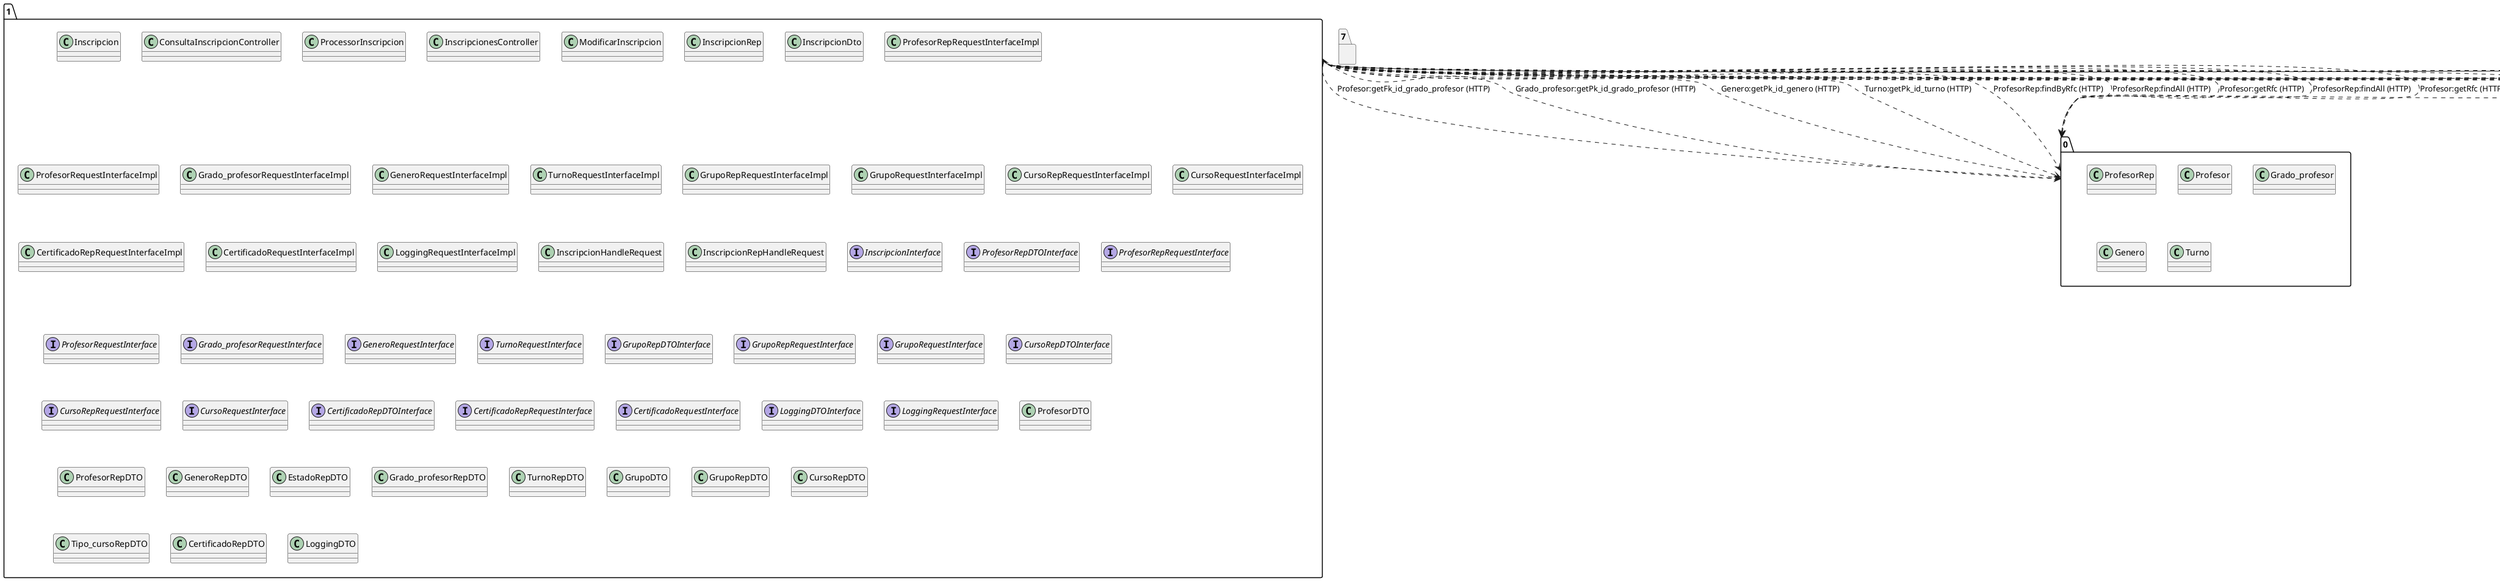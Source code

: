 @startuml
package "1"{
class Inscripcion
class ConsultaInscripcionController
class ProcessorInscripcion
class InscripcionesController
class ModificarInscripcion
class InscripcionRep
class InscripcionDto
class ProfesorRepRequestInterfaceImpl
class ProfesorRequestInterfaceImpl
class Grado_profesorRequestInterfaceImpl
class GeneroRequestInterfaceImpl
class TurnoRequestInterfaceImpl
class GrupoRepRequestInterfaceImpl
class GrupoRequestInterfaceImpl
class CursoRepRequestInterfaceImpl
class CursoRequestInterfaceImpl
class CertificadoRepRequestInterfaceImpl
class CertificadoRequestInterfaceImpl
class LoggingRequestInterfaceImpl
class InscripcionHandleRequest
class InscripcionRepHandleRequest
interface InscripcionInterface
interface ProfesorRepDTOInterface
interface ProfesorRepRequestInterface
interface ProfesorRequestInterface
interface Grado_profesorRequestInterface
interface GeneroRequestInterface
interface TurnoRequestInterface
interface GrupoRepDTOInterface
interface GrupoRepRequestInterface
interface GrupoRequestInterface
interface CursoRepDTOInterface
interface CursoRepRequestInterface
interface CursoRequestInterface
interface CertificadoRepDTOInterface
interface CertificadoRepRequestInterface
interface CertificadoRequestInterface
interface LoggingDTOInterface
interface LoggingRequestInterface
class ProfesorDTO
class ProfesorRepDTO
class GeneroRepDTO
class EstadoRepDTO
class Grado_profesorRepDTO
class TurnoRepDTO
class GrupoDTO
class GrupoRepDTO
class CursoRepDTO
class Tipo_cursoRepDTO
class CertificadoRepDTO
class LoggingDTO
}
package "0"{
class ProfesorRep
class Profesor
class Grado_profesor
class Genero
class Turno
class ProfesorRep
class ProfesorRep
class Profesor
class ProfesorRep
class Profesor
}
package "7"{
}
package "Monolith" {
package "2"{
class CertificadoRep
class Certificado
class Logging
class Logging
class CertificadoMasivoController
}
package "3"{
class GrupoRep
class Grupo
class GrupoRep
class GrupoRep
class Grupo
class GrupoRep
class Grupo
}
package "4"{
class WebService
}
package "5"{
}
package "6"{
class CursoRep
class Curso
class CursoRep
}
package "8"{
}
}
"1"..>"0":ProfesorRep:findByName (HTTP)
"1"..>"0":Profesor:getFk_id_grado_profesor (HTTP)
"1"..>"0":Grado_profesor:getPk_id_grado_profesor (HTTP)
"1"..>"0":Genero:getPk_id_genero (HTTP)
"1"..>"0":Turno:getPk_id_turno (HTTP)
"1"..>"0":ProfesorRep:findByRfc (HTTP)
"1"..>"0":ProfesorRep:findAll (HTTP)
"1"..>"0":Profesor:getRfc (HTTP)
"1"..>"0":ProfesorRep:findAll (HTTP)
"1"..>"0":Profesor:getRfc (HTTP)
"1"..>"3":GrupoRep:findByClave (HTTP)
"1"..>"3":Grupo:getFk_id_curso (HTTP)
"1"..>"3":GrupoRep:findByClaveGrupoIdCurso (HTTP)
"1"..>"3":GrupoRep:findAll (HTTP)
"1"..>"3":Grupo:getClave (HTTP)
"1"..>"3":GrupoRep:findAll (HTTP)
"1"..>"3":Grupo:getClave (HTTP)
"1"..>"6":CursoRep:findByParams (HTTP)
"1"..>"6":Curso:getPk_id_curso (HTTP)
"1"..>"6":CursoRep:findByNombre (HTTP)
"1"..>"2":CertificadoRep:findCertificado (HTTP)
"1"..>"2":Certificado:getPk_id_certificado (HTTP)
"1"..>"2":Logging:setTrace (HTTP)
"1"..>"2":Logging:setTrace (HTTP)
"2"..>"1":Inscripcion:getFk_id_grupo (HTTP)
"4"..>"1":InscripcionRep:saveI (HTTP)
@enduml